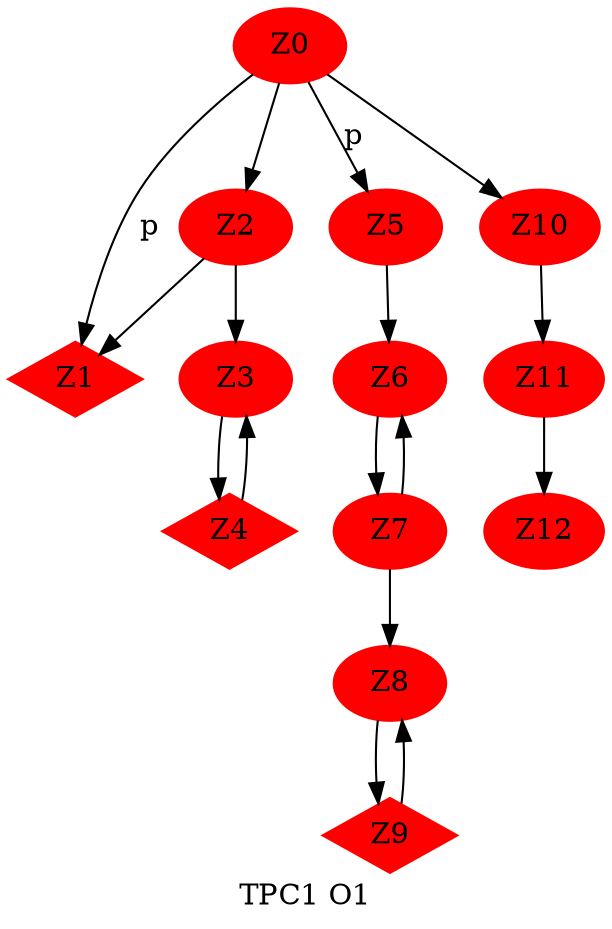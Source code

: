 digraph tpc1 {
               node [style=filled,color=red];
               
       Z0 ->Z1 [label= "p"];
               Z0 : Z1 -> Z2 -> Z3 -> Z4;
               Z2 -> Z1; Z4 -> Z3;
               Z0 -> Z5 [label="p"];
               Z5 -> Z6 -> Z7 ->Z8 -> Z9;
               Z7 -> Z6; Z9 -> Z8;
               Z0 -> Z10 -> Z11 -> Z12;
               label = "TPC1 O1"
       Z4[shape=Mdiamond]
       Z9[shape=Mdiamond]
       Z1[shape=Mdiamond]
}